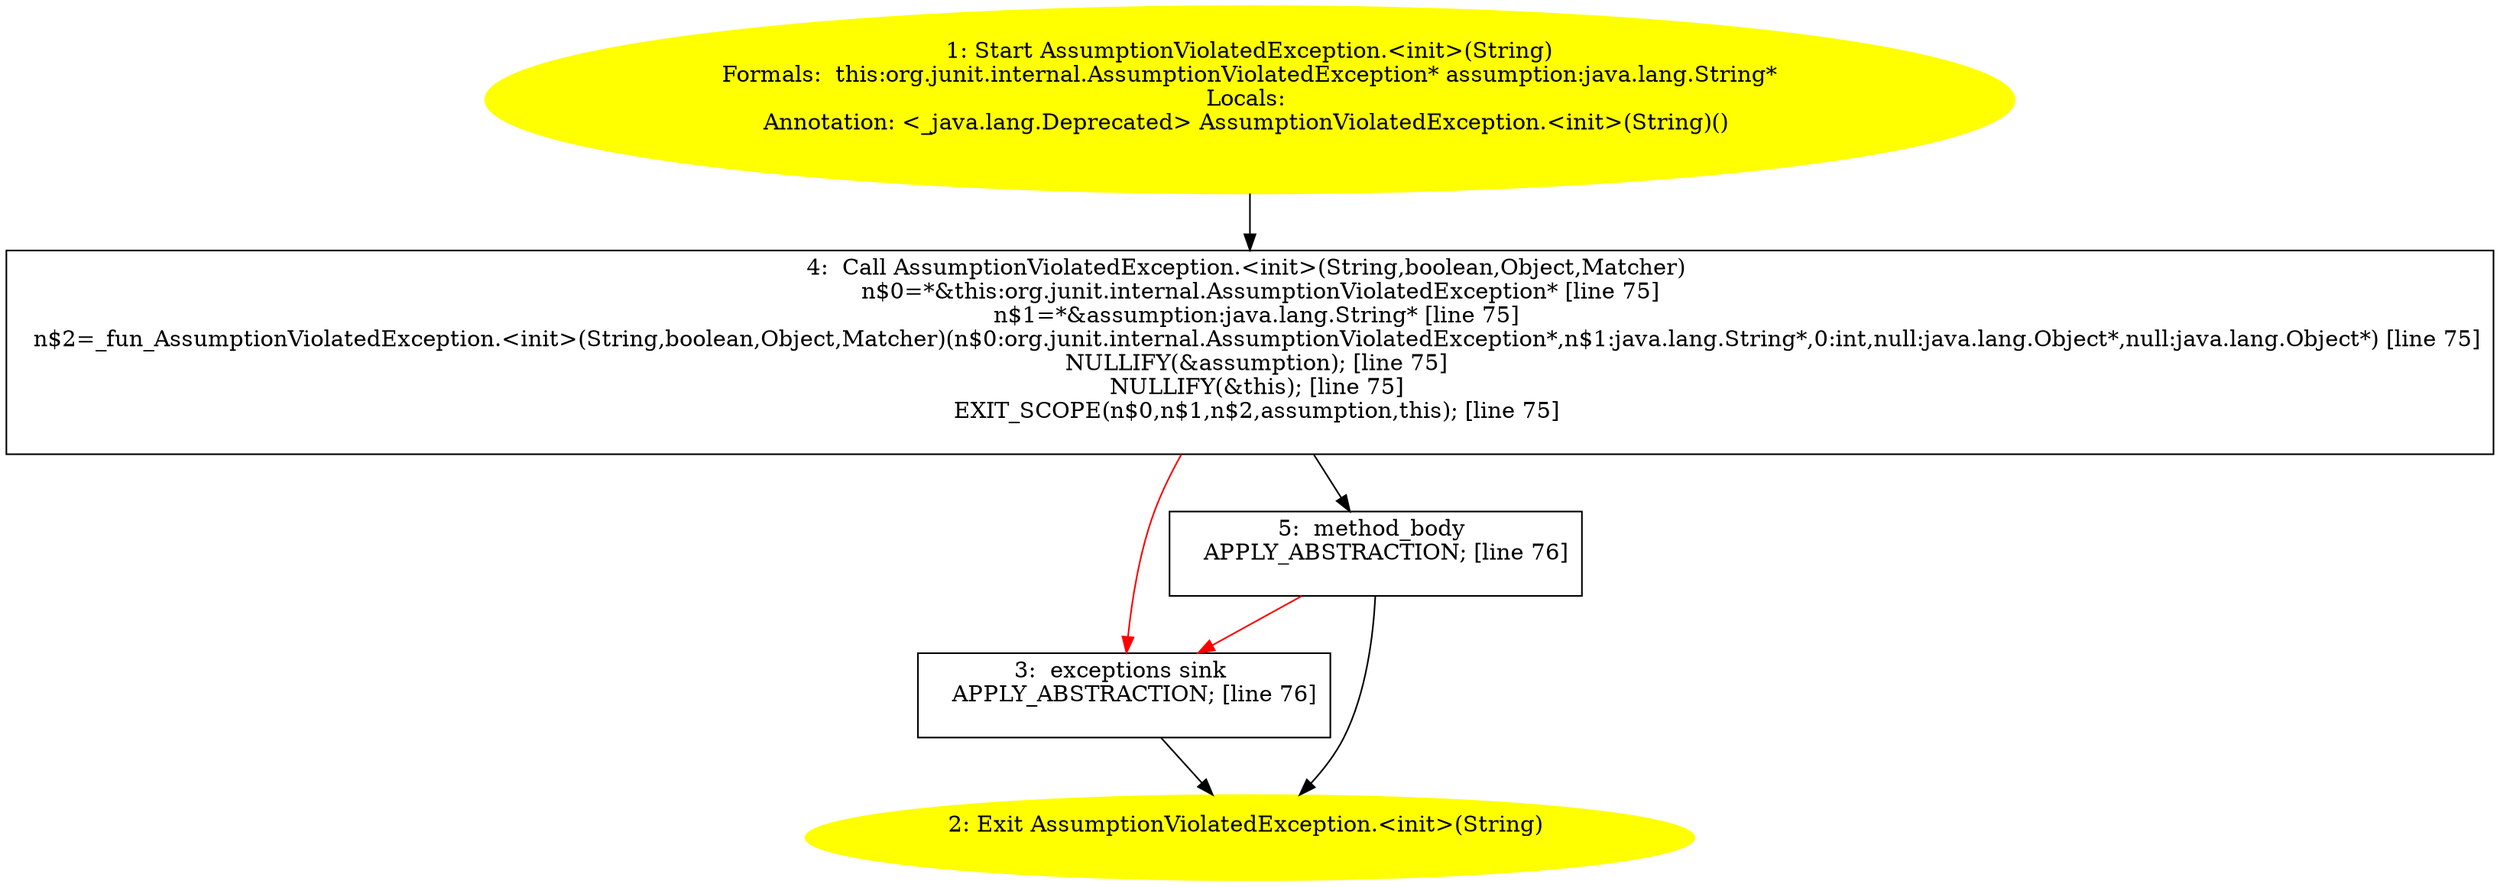 /* @generated */
digraph cfg {
"org.junit.internal.AssumptionViolatedException.<init>(java.lang.String).ef2c0de0a6db3f778b7cdca475e7b641_1" [label="1: Start AssumptionViolatedException.<init>(String)\nFormals:  this:org.junit.internal.AssumptionViolatedException* assumption:java.lang.String*\nLocals: \nAnnotation: <_java.lang.Deprecated> AssumptionViolatedException.<init>(String)() \n  " color=yellow style=filled]
	

	 "org.junit.internal.AssumptionViolatedException.<init>(java.lang.String).ef2c0de0a6db3f778b7cdca475e7b641_1" -> "org.junit.internal.AssumptionViolatedException.<init>(java.lang.String).ef2c0de0a6db3f778b7cdca475e7b641_4" ;
"org.junit.internal.AssumptionViolatedException.<init>(java.lang.String).ef2c0de0a6db3f778b7cdca475e7b641_2" [label="2: Exit AssumptionViolatedException.<init>(String) \n  " color=yellow style=filled]
	

"org.junit.internal.AssumptionViolatedException.<init>(java.lang.String).ef2c0de0a6db3f778b7cdca475e7b641_3" [label="3:  exceptions sink \n   APPLY_ABSTRACTION; [line 76]\n " shape="box"]
	

	 "org.junit.internal.AssumptionViolatedException.<init>(java.lang.String).ef2c0de0a6db3f778b7cdca475e7b641_3" -> "org.junit.internal.AssumptionViolatedException.<init>(java.lang.String).ef2c0de0a6db3f778b7cdca475e7b641_2" ;
"org.junit.internal.AssumptionViolatedException.<init>(java.lang.String).ef2c0de0a6db3f778b7cdca475e7b641_4" [label="4:  Call AssumptionViolatedException.<init>(String,boolean,Object,Matcher) \n   n$0=*&this:org.junit.internal.AssumptionViolatedException* [line 75]\n  n$1=*&assumption:java.lang.String* [line 75]\n  n$2=_fun_AssumptionViolatedException.<init>(String,boolean,Object,Matcher)(n$0:org.junit.internal.AssumptionViolatedException*,n$1:java.lang.String*,0:int,null:java.lang.Object*,null:java.lang.Object*) [line 75]\n  NULLIFY(&assumption); [line 75]\n  NULLIFY(&this); [line 75]\n  EXIT_SCOPE(n$0,n$1,n$2,assumption,this); [line 75]\n " shape="box"]
	

	 "org.junit.internal.AssumptionViolatedException.<init>(java.lang.String).ef2c0de0a6db3f778b7cdca475e7b641_4" -> "org.junit.internal.AssumptionViolatedException.<init>(java.lang.String).ef2c0de0a6db3f778b7cdca475e7b641_5" ;
	 "org.junit.internal.AssumptionViolatedException.<init>(java.lang.String).ef2c0de0a6db3f778b7cdca475e7b641_4" -> "org.junit.internal.AssumptionViolatedException.<init>(java.lang.String).ef2c0de0a6db3f778b7cdca475e7b641_3" [color="red" ];
"org.junit.internal.AssumptionViolatedException.<init>(java.lang.String).ef2c0de0a6db3f778b7cdca475e7b641_5" [label="5:  method_body \n   APPLY_ABSTRACTION; [line 76]\n " shape="box"]
	

	 "org.junit.internal.AssumptionViolatedException.<init>(java.lang.String).ef2c0de0a6db3f778b7cdca475e7b641_5" -> "org.junit.internal.AssumptionViolatedException.<init>(java.lang.String).ef2c0de0a6db3f778b7cdca475e7b641_2" ;
	 "org.junit.internal.AssumptionViolatedException.<init>(java.lang.String).ef2c0de0a6db3f778b7cdca475e7b641_5" -> "org.junit.internal.AssumptionViolatedException.<init>(java.lang.String).ef2c0de0a6db3f778b7cdca475e7b641_3" [color="red" ];
}
